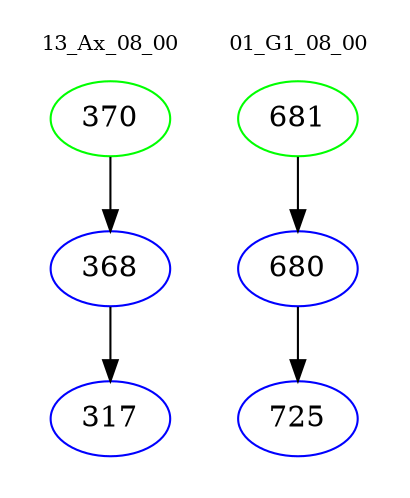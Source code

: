 digraph{
subgraph cluster_0 {
color = white
label = "13_Ax_08_00";
fontsize=10;
T0_370 [label="370", color="green"]
T0_370 -> T0_368 [color="black"]
T0_368 [label="368", color="blue"]
T0_368 -> T0_317 [color="black"]
T0_317 [label="317", color="blue"]
}
subgraph cluster_1 {
color = white
label = "01_G1_08_00";
fontsize=10;
T1_681 [label="681", color="green"]
T1_681 -> T1_680 [color="black"]
T1_680 [label="680", color="blue"]
T1_680 -> T1_725 [color="black"]
T1_725 [label="725", color="blue"]
}
}
